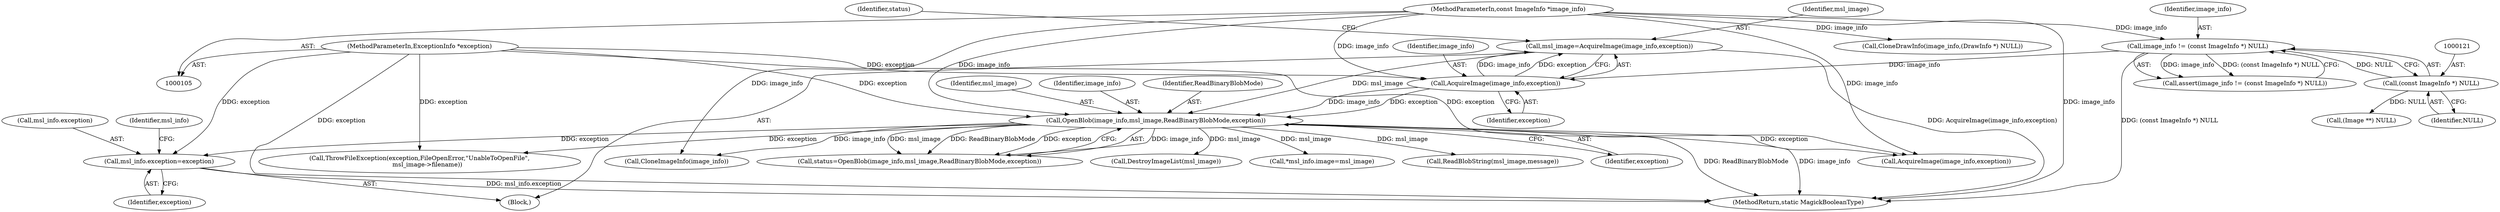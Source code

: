 digraph "0_ImageMagick_e793eb203e5e0f91f5037aed6585e81b1e27395b@pointer" {
"1000198" [label="(Call,msl_info.exception=exception)"];
"1000157" [label="(Call,OpenBlob(image_info,msl_image,ReadBinaryBlobMode,exception))"];
"1000152" [label="(Call,AcquireImage(image_info,exception))"];
"1000118" [label="(Call,image_info != (const ImageInfo *) NULL)"];
"1000106" [label="(MethodParameterIn,const ImageInfo *image_info)"];
"1000120" [label="(Call,(const ImageInfo *) NULL)"];
"1000108" [label="(MethodParameterIn,ExceptionInfo *exception)"];
"1000150" [label="(Call,msl_image=AcquireImage(image_info,exception))"];
"1000161" [label="(Identifier,exception)"];
"1000151" [label="(Identifier,msl_image)"];
"1000156" [label="(Identifier,status)"];
"1000310" [label="(Call,CloneDrawInfo(image_info,(DrawInfo *) NULL))"];
"1000150" [label="(Call,msl_image=AcquireImage(image_info,exception))"];
"1000118" [label="(Call,image_info != (const ImageInfo *) NULL)"];
"1000155" [label="(Call,status=OpenBlob(image_info,msl_image,ReadBinaryBlobMode,exception))"];
"1000152" [label="(Call,AcquireImage(image_info,exception))"];
"1000119" [label="(Identifier,image_info)"];
"1000159" [label="(Identifier,msl_image)"];
"1000198" [label="(Call,msl_info.exception=exception)"];
"1000120" [label="(Call,(const ImageInfo *) NULL)"];
"1000157" [label="(Call,OpenBlob(image_info,msl_image,ReadBinaryBlobMode,exception))"];
"1000108" [label="(MethodParameterIn,ExceptionInfo *exception)"];
"1000205" [label="(Identifier,msl_info)"];
"1000117" [label="(Call,assert(image_info != (const ImageInfo *) NULL))"];
"1000176" [label="(Call,DestroyImageList(msl_image))"];
"1000106" [label="(MethodParameterIn,const ImageInfo *image_info)"];
"1000332" [label="(Call,*msl_info.image=msl_image)"];
"1000158" [label="(Identifier,image_info)"];
"1000518" [label="(Call,ReadBlobString(msl_image,message))"];
"1000153" [label="(Identifier,image_info)"];
"1000109" [label="(Block,)"];
"1000303" [label="(Call,CloneImageInfo(image_info))"];
"1000713" [label="(MethodReturn,static MagickBooleanType)"];
"1000154" [label="(Identifier,exception)"];
"1000122" [label="(Identifier,NULL)"];
"1000160" [label="(Identifier,ReadBinaryBlobMode)"];
"1000147" [label="(Call,(Image **) NULL)"];
"1000202" [label="(Identifier,exception)"];
"1000167" [label="(Call,ThrowFileException(exception,FileOpenError,\"UnableToOpenFile\",\n        msl_image->filename))"];
"1000199" [label="(Call,msl_info.exception)"];
"1000320" [label="(Call,AcquireImage(image_info,exception))"];
"1000198" -> "1000109"  [label="AST: "];
"1000198" -> "1000202"  [label="CFG: "];
"1000199" -> "1000198"  [label="AST: "];
"1000202" -> "1000198"  [label="AST: "];
"1000205" -> "1000198"  [label="CFG: "];
"1000198" -> "1000713"  [label="DDG: msl_info.exception"];
"1000157" -> "1000198"  [label="DDG: exception"];
"1000108" -> "1000198"  [label="DDG: exception"];
"1000157" -> "1000155"  [label="AST: "];
"1000157" -> "1000161"  [label="CFG: "];
"1000158" -> "1000157"  [label="AST: "];
"1000159" -> "1000157"  [label="AST: "];
"1000160" -> "1000157"  [label="AST: "];
"1000161" -> "1000157"  [label="AST: "];
"1000155" -> "1000157"  [label="CFG: "];
"1000157" -> "1000713"  [label="DDG: ReadBinaryBlobMode"];
"1000157" -> "1000713"  [label="DDG: image_info"];
"1000157" -> "1000155"  [label="DDG: image_info"];
"1000157" -> "1000155"  [label="DDG: msl_image"];
"1000157" -> "1000155"  [label="DDG: ReadBinaryBlobMode"];
"1000157" -> "1000155"  [label="DDG: exception"];
"1000152" -> "1000157"  [label="DDG: image_info"];
"1000152" -> "1000157"  [label="DDG: exception"];
"1000106" -> "1000157"  [label="DDG: image_info"];
"1000150" -> "1000157"  [label="DDG: msl_image"];
"1000108" -> "1000157"  [label="DDG: exception"];
"1000157" -> "1000167"  [label="DDG: exception"];
"1000157" -> "1000176"  [label="DDG: msl_image"];
"1000157" -> "1000303"  [label="DDG: image_info"];
"1000157" -> "1000320"  [label="DDG: exception"];
"1000157" -> "1000332"  [label="DDG: msl_image"];
"1000157" -> "1000518"  [label="DDG: msl_image"];
"1000152" -> "1000150"  [label="AST: "];
"1000152" -> "1000154"  [label="CFG: "];
"1000153" -> "1000152"  [label="AST: "];
"1000154" -> "1000152"  [label="AST: "];
"1000150" -> "1000152"  [label="CFG: "];
"1000152" -> "1000150"  [label="DDG: image_info"];
"1000152" -> "1000150"  [label="DDG: exception"];
"1000118" -> "1000152"  [label="DDG: image_info"];
"1000106" -> "1000152"  [label="DDG: image_info"];
"1000108" -> "1000152"  [label="DDG: exception"];
"1000118" -> "1000117"  [label="AST: "];
"1000118" -> "1000120"  [label="CFG: "];
"1000119" -> "1000118"  [label="AST: "];
"1000120" -> "1000118"  [label="AST: "];
"1000117" -> "1000118"  [label="CFG: "];
"1000118" -> "1000713"  [label="DDG: (const ImageInfo *) NULL"];
"1000118" -> "1000117"  [label="DDG: image_info"];
"1000118" -> "1000117"  [label="DDG: (const ImageInfo *) NULL"];
"1000106" -> "1000118"  [label="DDG: image_info"];
"1000120" -> "1000118"  [label="DDG: NULL"];
"1000106" -> "1000105"  [label="AST: "];
"1000106" -> "1000713"  [label="DDG: image_info"];
"1000106" -> "1000303"  [label="DDG: image_info"];
"1000106" -> "1000310"  [label="DDG: image_info"];
"1000106" -> "1000320"  [label="DDG: image_info"];
"1000120" -> "1000122"  [label="CFG: "];
"1000121" -> "1000120"  [label="AST: "];
"1000122" -> "1000120"  [label="AST: "];
"1000120" -> "1000147"  [label="DDG: NULL"];
"1000108" -> "1000105"  [label="AST: "];
"1000108" -> "1000713"  [label="DDG: exception"];
"1000108" -> "1000167"  [label="DDG: exception"];
"1000108" -> "1000320"  [label="DDG: exception"];
"1000150" -> "1000109"  [label="AST: "];
"1000151" -> "1000150"  [label="AST: "];
"1000156" -> "1000150"  [label="CFG: "];
"1000150" -> "1000713"  [label="DDG: AcquireImage(image_info,exception)"];
}
